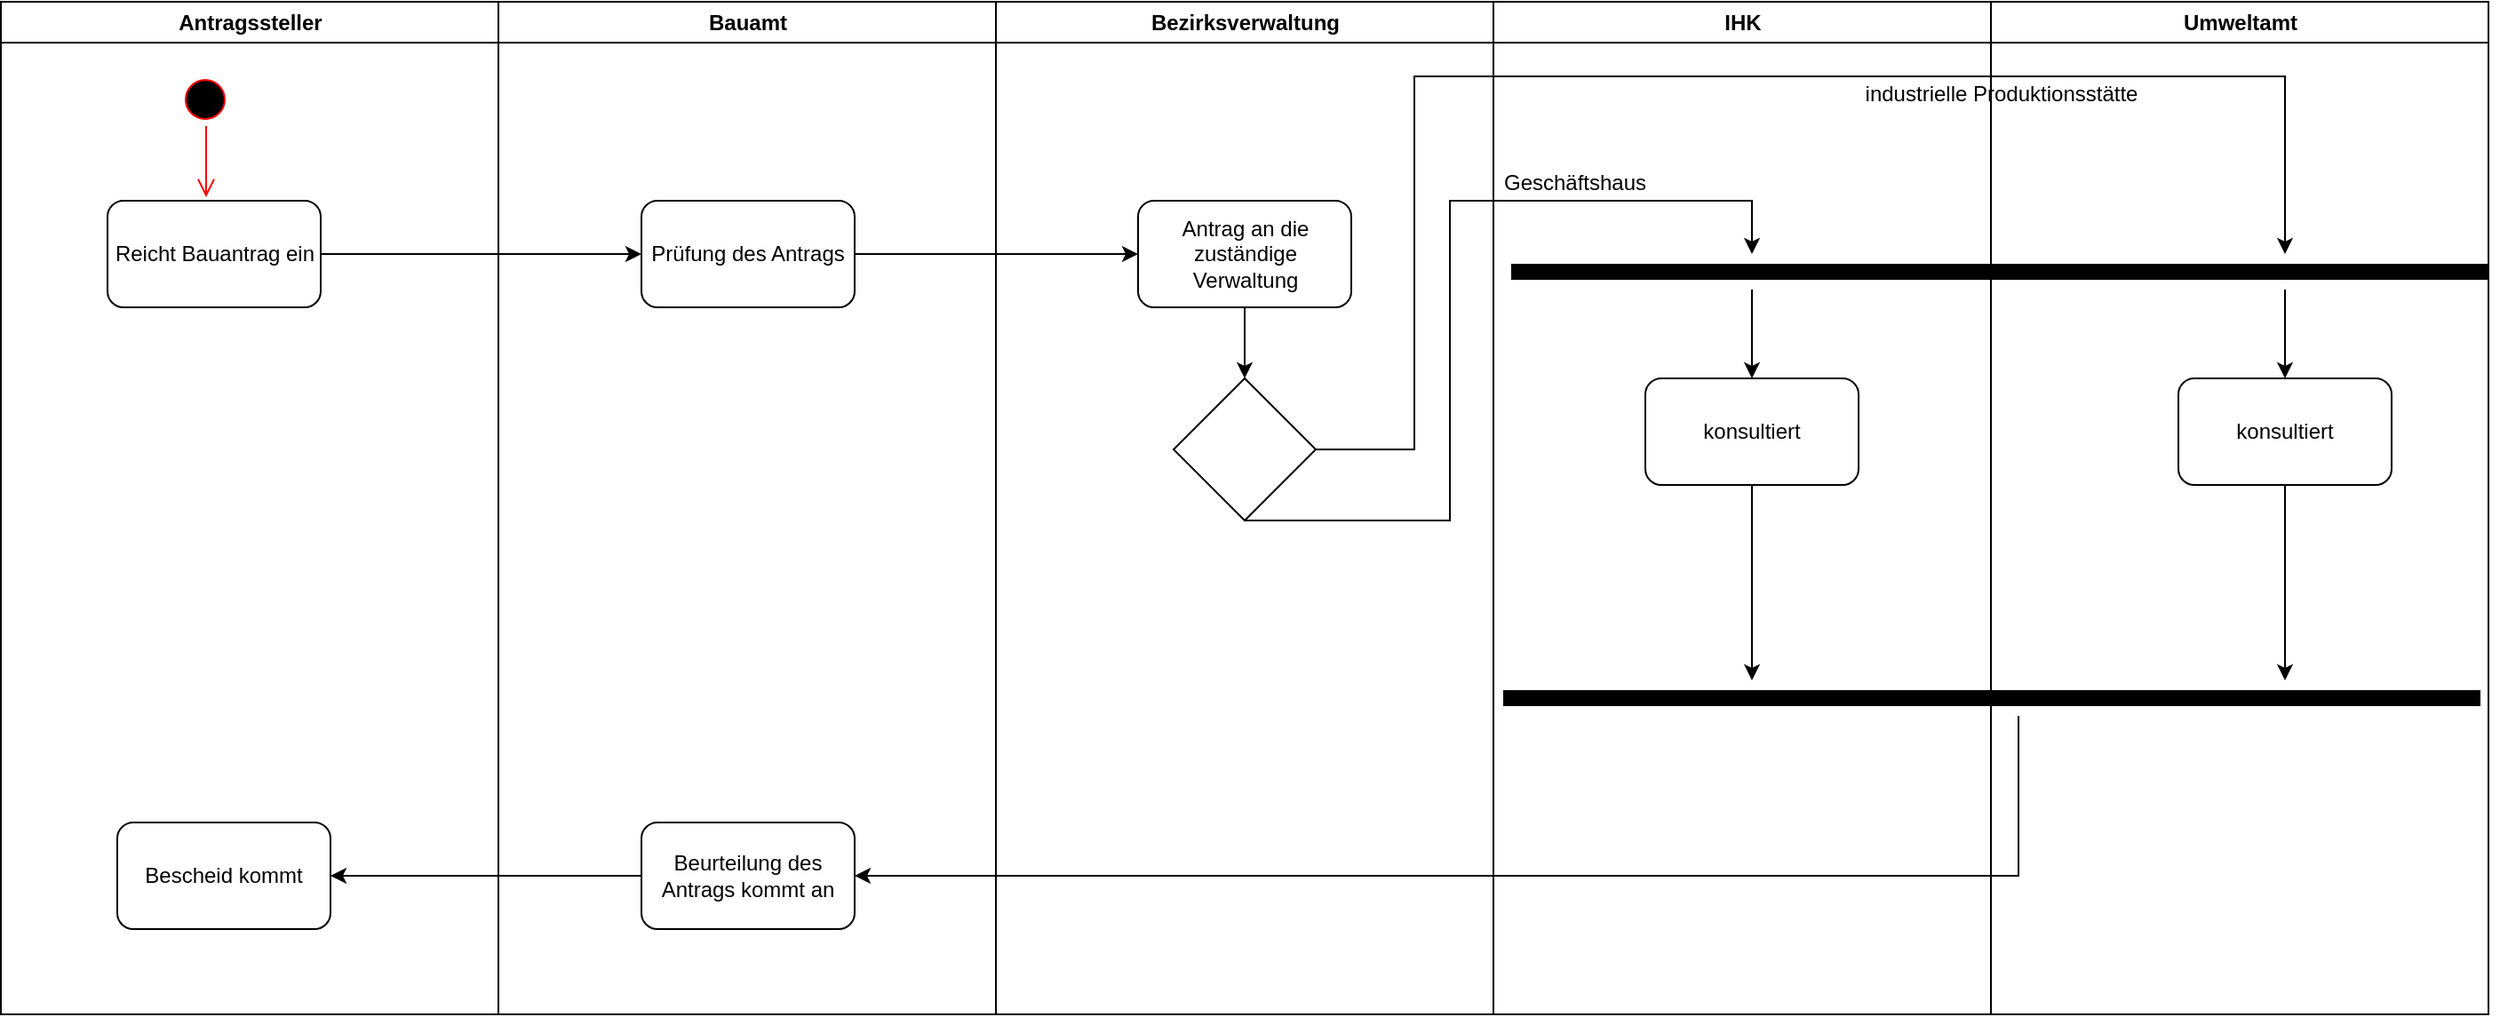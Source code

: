 <mxfile version="15.7.3" type="device"><diagram name="Page-1" id="e7e014a7-5840-1c2e-5031-d8a46d1fe8dd"><mxGraphModel dx="1038" dy="649" grid="1" gridSize="10" guides="1" tooltips="1" connect="1" arrows="1" fold="1" page="1" pageScale="1" pageWidth="1169" pageHeight="826" background="none" math="0" shadow="0"><root><mxCell id="0"/><mxCell id="1" parent="0"/><mxCell id="2" value="Antragssteller" style="swimlane;whiteSpace=wrap" parent="1" vertex="1"><mxGeometry x="164.5" y="128" width="280" height="570" as="geometry"/></mxCell><mxCell id="5" value="" style="ellipse;shape=startState;fillColor=#000000;strokeColor=#ff0000;" parent="2" vertex="1"><mxGeometry x="100" y="40" width="30" height="30" as="geometry"/></mxCell><mxCell id="6" value="" style="edgeStyle=elbowEdgeStyle;elbow=horizontal;verticalAlign=bottom;endArrow=open;endSize=8;strokeColor=#FF0000;endFill=1;rounded=0" parent="2" source="5" edge="1"><mxGeometry x="100" y="40" as="geometry"><mxPoint x="115.5" y="110" as="targetPoint"/></mxGeometry></mxCell><mxCell id="jjmo7J4eJEqClewfm2ix-54" value="Reicht Bauantrag ein" style="rounded=1;whiteSpace=wrap;html=1;" vertex="1" parent="2"><mxGeometry x="60" y="112" width="120" height="60" as="geometry"/></mxCell><mxCell id="jjmo7J4eJEqClewfm2ix-84" value="Bescheid kommt" style="rounded=1;whiteSpace=wrap;html=1;" vertex="1" parent="2"><mxGeometry x="65.5" y="462" width="120" height="60" as="geometry"/></mxCell><mxCell id="3" value="Bauamt" style="swimlane;whiteSpace=wrap" parent="1" vertex="1"><mxGeometry x="444.5" y="128" width="280" height="570" as="geometry"/></mxCell><mxCell id="jjmo7J4eJEqClewfm2ix-55" value="Prüfung des Antrags" style="rounded=1;whiteSpace=wrap;html=1;" vertex="1" parent="3"><mxGeometry x="80.5" y="112" width="120" height="60" as="geometry"/></mxCell><mxCell id="jjmo7J4eJEqClewfm2ix-81" value="Beurteilung des Antrags kommt an" style="rounded=1;whiteSpace=wrap;html=1;" vertex="1" parent="3"><mxGeometry x="80.5" y="462" width="120" height="60" as="geometry"/></mxCell><mxCell id="4" value="Bezirksverwaltung" style="swimlane;whiteSpace=wrap" parent="1" vertex="1"><mxGeometry x="724.5" y="128" width="280" height="570" as="geometry"/></mxCell><mxCell id="jjmo7J4eJEqClewfm2ix-79" style="edgeStyle=orthogonalEdgeStyle;rounded=0;orthogonalLoop=1;jettySize=auto;html=1;entryX=0.5;entryY=0;entryDx=0;entryDy=0;strokeColor=#000000;strokeWidth=1;" edge="1" parent="4" source="jjmo7J4eJEqClewfm2ix-58" target="jjmo7J4eJEqClewfm2ix-69"><mxGeometry relative="1" as="geometry"/></mxCell><mxCell id="jjmo7J4eJEqClewfm2ix-58" value="Antrag an die zuständige Verwaltung" style="rounded=1;whiteSpace=wrap;html=1;" vertex="1" parent="4"><mxGeometry x="80" y="112" width="120" height="60" as="geometry"/></mxCell><mxCell id="jjmo7J4eJEqClewfm2ix-69" value="" style="rhombus;whiteSpace=wrap;html=1;" vertex="1" parent="4"><mxGeometry x="100" y="212" width="80" height="80" as="geometry"/></mxCell><mxCell id="jjmo7J4eJEqClewfm2ix-47" value="Umweltamt" style="swimlane;whiteSpace=wrap" vertex="1" parent="1"><mxGeometry x="1284.5" y="128" width="280" height="570" as="geometry"/></mxCell><mxCell id="jjmo7J4eJEqClewfm2ix-67" value="" style="endArrow=none;html=1;rounded=0;strokeColor=#000000;strokeWidth=9;" edge="1" parent="jjmo7J4eJEqClewfm2ix-47"><mxGeometry width="50" height="50" relative="1" as="geometry"><mxPoint x="-274.5" y="392" as="sourcePoint"/><mxPoint x="275.5" y="392" as="targetPoint"/></mxGeometry></mxCell><mxCell id="jjmo7J4eJEqClewfm2ix-70" value="konsultiert" style="rounded=1;whiteSpace=wrap;html=1;" vertex="1" parent="jjmo7J4eJEqClewfm2ix-47"><mxGeometry x="105.5" y="212" width="120" height="60" as="geometry"/></mxCell><mxCell id="jjmo7J4eJEqClewfm2ix-41" value="IHK" style="swimlane;whiteSpace=wrap" vertex="1" parent="jjmo7J4eJEqClewfm2ix-47"><mxGeometry x="-280" width="280" height="570" as="geometry"/></mxCell><mxCell id="jjmo7J4eJEqClewfm2ix-66" value="konsultiert" style="rounded=1;whiteSpace=wrap;html=1;" vertex="1" parent="jjmo7J4eJEqClewfm2ix-41"><mxGeometry x="85.5" y="212" width="120" height="60" as="geometry"/></mxCell><mxCell id="jjmo7J4eJEqClewfm2ix-68" value="" style="endArrow=none;html=1;rounded=0;strokeColor=#000000;strokeWidth=9;" edge="1" parent="jjmo7J4eJEqClewfm2ix-41"><mxGeometry width="50" height="50" relative="1" as="geometry"><mxPoint x="10" y="152" as="sourcePoint"/><mxPoint x="560" y="152" as="targetPoint"/></mxGeometry></mxCell><mxCell id="jjmo7J4eJEqClewfm2ix-88" value="industrielle Produktionsstätte" style="text;html=1;align=center;verticalAlign=middle;resizable=0;points=[];autosize=1;strokeColor=none;fillColor=none;" vertex="1" parent="jjmo7J4eJEqClewfm2ix-41"><mxGeometry x="200" y="42" width="170" height="20" as="geometry"/></mxCell><mxCell id="jjmo7J4eJEqClewfm2ix-97" value="Geschäftshaus" style="text;html=1;align=center;verticalAlign=middle;resizable=0;points=[];autosize=1;strokeColor=none;fillColor=none;" vertex="1" parent="jjmo7J4eJEqClewfm2ix-41"><mxGeometry x="-4.5" y="92" width="100" height="20" as="geometry"/></mxCell><mxCell id="jjmo7J4eJEqClewfm2ix-99" value="" style="endArrow=classic;html=1;rounded=0;strokeColor=#000000;strokeWidth=1;entryX=0.5;entryY=0;entryDx=0;entryDy=0;" edge="1" parent="jjmo7J4eJEqClewfm2ix-47"><mxGeometry width="50" height="50" relative="1" as="geometry"><mxPoint x="165.5" y="162" as="sourcePoint"/><mxPoint x="165.5" y="212" as="targetPoint"/><Array as="points"><mxPoint x="165.5" y="162"/></Array></mxGeometry></mxCell><mxCell id="jjmo7J4eJEqClewfm2ix-57" style="edgeStyle=orthogonalEdgeStyle;rounded=0;orthogonalLoop=1;jettySize=auto;html=1;entryX=0;entryY=0.5;entryDx=0;entryDy=0;fillColor=#f8cecc;strokeColor=#000000;" edge="1" parent="1" source="jjmo7J4eJEqClewfm2ix-54" target="jjmo7J4eJEqClewfm2ix-55"><mxGeometry relative="1" as="geometry"/></mxCell><mxCell id="jjmo7J4eJEqClewfm2ix-80" style="edgeStyle=orthogonalEdgeStyle;rounded=0;orthogonalLoop=1;jettySize=auto;html=1;entryX=0;entryY=0.5;entryDx=0;entryDy=0;strokeColor=#000000;strokeWidth=1;" edge="1" parent="1" source="jjmo7J4eJEqClewfm2ix-55" target="jjmo7J4eJEqClewfm2ix-58"><mxGeometry relative="1" as="geometry"/></mxCell><mxCell id="jjmo7J4eJEqClewfm2ix-82" value="" style="endArrow=classic;html=1;rounded=0;strokeColor=#000000;strokeWidth=1;entryX=1;entryY=0.5;entryDx=0;entryDy=0;" edge="1" parent="1" target="jjmo7J4eJEqClewfm2ix-81"><mxGeometry width="50" height="50" relative="1" as="geometry"><mxPoint x="1300" y="530" as="sourcePoint"/><mxPoint x="1090" y="350" as="targetPoint"/><Array as="points"><mxPoint x="1300" y="590"/><mxPoint x="1300" y="620"/></Array></mxGeometry></mxCell><mxCell id="jjmo7J4eJEqClewfm2ix-85" style="edgeStyle=orthogonalEdgeStyle;rounded=0;orthogonalLoop=1;jettySize=auto;html=1;entryX=1;entryY=0.5;entryDx=0;entryDy=0;strokeColor=#000000;strokeWidth=1;" edge="1" parent="1" source="jjmo7J4eJEqClewfm2ix-81" target="jjmo7J4eJEqClewfm2ix-84"><mxGeometry relative="1" as="geometry"/></mxCell><mxCell id="jjmo7J4eJEqClewfm2ix-87" value="" style="endArrow=classic;html=1;rounded=0;strokeColor=#000000;strokeWidth=1;exitX=1;exitY=0.5;exitDx=0;exitDy=0;" edge="1" parent="1" source="jjmo7J4eJEqClewfm2ix-69"><mxGeometry width="50" height="50" relative="1" as="geometry"><mxPoint x="1090" y="400" as="sourcePoint"/><mxPoint x="1450" y="270" as="targetPoint"/><Array as="points"><mxPoint x="960" y="380"/><mxPoint x="960" y="170"/><mxPoint x="1450" y="170"/></Array></mxGeometry></mxCell><mxCell id="jjmo7J4eJEqClewfm2ix-89" value="" style="endArrow=classic;html=1;rounded=0;strokeColor=#000000;strokeWidth=1;exitX=0.5;exitY=1;exitDx=0;exitDy=0;" edge="1" parent="1" source="jjmo7J4eJEqClewfm2ix-69"><mxGeometry width="50" height="50" relative="1" as="geometry"><mxPoint x="1090" y="400" as="sourcePoint"/><mxPoint x="1150" y="270" as="targetPoint"/><Array as="points"><mxPoint x="980" y="420"/><mxPoint x="980" y="240"/><mxPoint x="1150" y="240"/></Array></mxGeometry></mxCell><mxCell id="jjmo7J4eJEqClewfm2ix-98" value="" style="endArrow=classic;html=1;rounded=0;strokeColor=#000000;strokeWidth=1;entryX=0.5;entryY=0;entryDx=0;entryDy=0;" edge="1" parent="1" target="jjmo7J4eJEqClewfm2ix-66"><mxGeometry width="50" height="50" relative="1" as="geometry"><mxPoint x="1150" y="290" as="sourcePoint"/><mxPoint x="1140" y="350" as="targetPoint"/></mxGeometry></mxCell><mxCell id="jjmo7J4eJEqClewfm2ix-100" style="edgeStyle=orthogonalEdgeStyle;rounded=0;orthogonalLoop=1;jettySize=auto;html=1;strokeColor=#000000;strokeWidth=1;" edge="1" parent="1" source="jjmo7J4eJEqClewfm2ix-66"><mxGeometry relative="1" as="geometry"><mxPoint x="1150" y="510" as="targetPoint"/></mxGeometry></mxCell><mxCell id="jjmo7J4eJEqClewfm2ix-101" style="edgeStyle=orthogonalEdgeStyle;rounded=0;orthogonalLoop=1;jettySize=auto;html=1;strokeColor=#000000;strokeWidth=1;" edge="1" parent="1" source="jjmo7J4eJEqClewfm2ix-70"><mxGeometry relative="1" as="geometry"><mxPoint x="1450" y="510" as="targetPoint"/></mxGeometry></mxCell></root></mxGraphModel></diagram></mxfile>